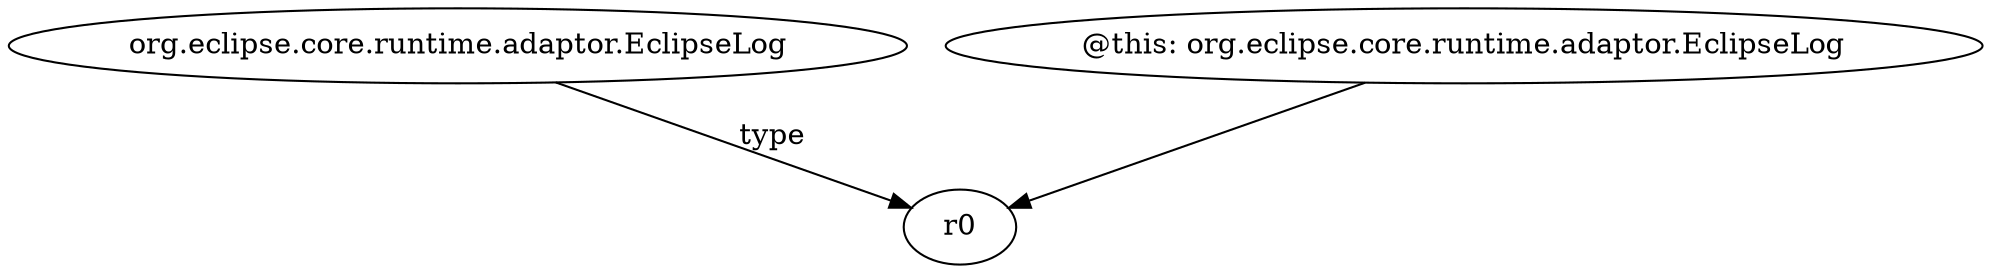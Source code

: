 digraph g {
0[label="org.eclipse.core.runtime.adaptor.EclipseLog"]
1[label="r0"]
0->1[label="type"]
2[label="@this: org.eclipse.core.runtime.adaptor.EclipseLog"]
2->1[label=""]
}